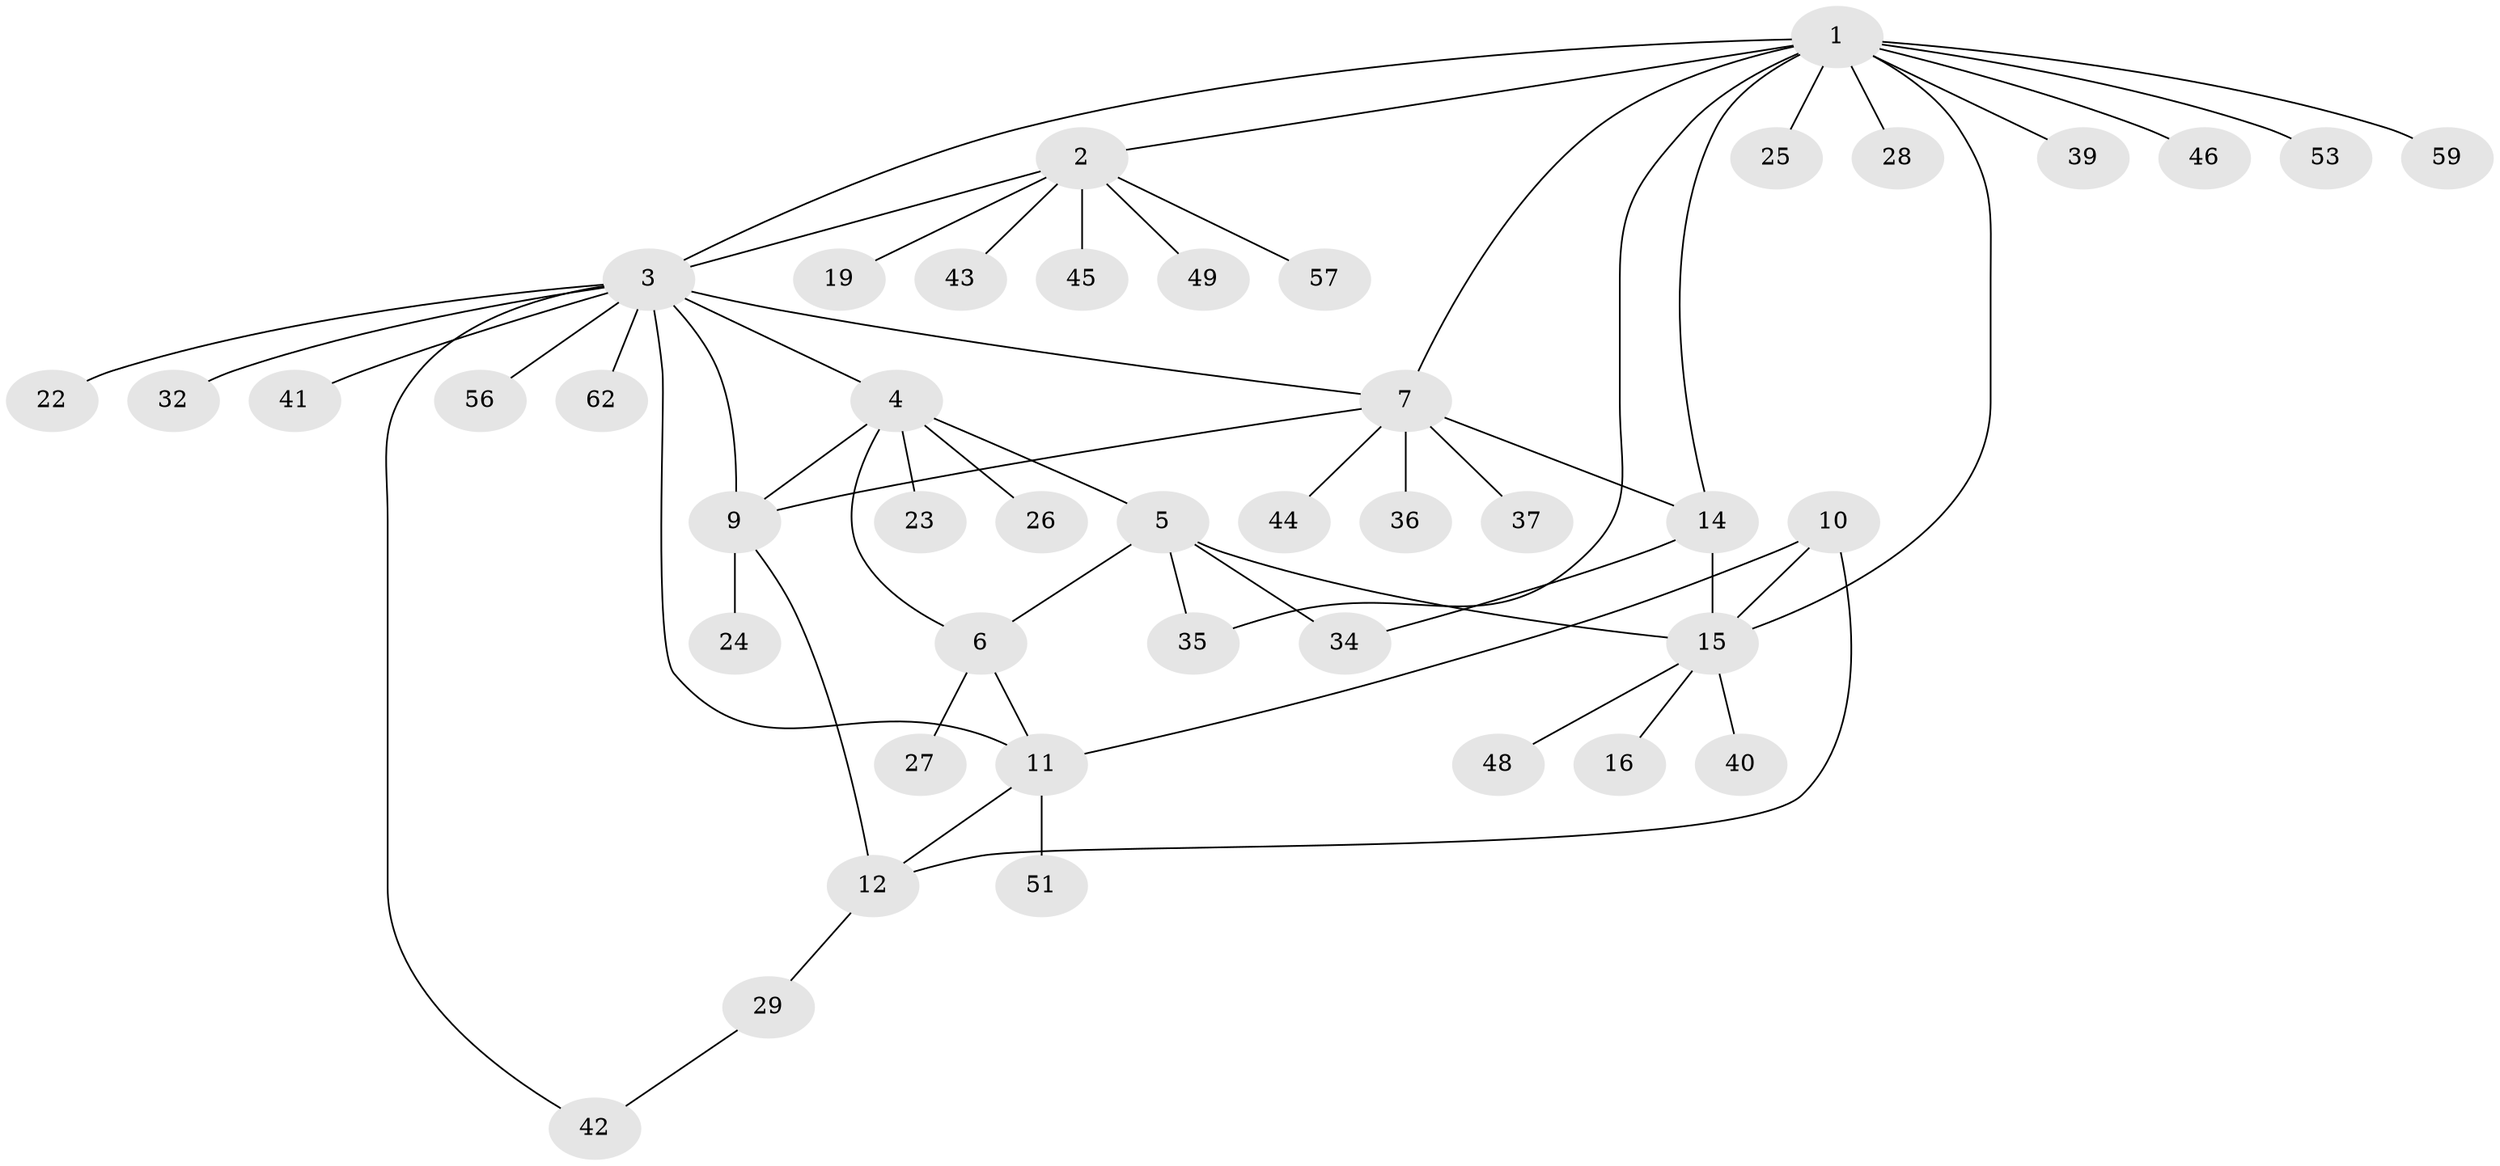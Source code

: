 // Generated by graph-tools (version 1.1) at 2025/52/02/27/25 19:52:22]
// undirected, 44 vertices, 58 edges
graph export_dot {
graph [start="1"]
  node [color=gray90,style=filled];
  1 [super="+13"];
  2 [super="+60"];
  3 [super="+8"];
  4 [super="+17"];
  5 [super="+64"];
  6 [super="+20"];
  7 [super="+33"];
  9 [super="+18"];
  10;
  11 [super="+30"];
  12 [super="+54"];
  14 [super="+50"];
  15 [super="+21"];
  16 [super="+52"];
  19;
  22;
  23;
  24;
  25 [super="+31"];
  26;
  27;
  28;
  29 [super="+38"];
  32;
  34 [super="+55"];
  35 [super="+58"];
  36;
  37 [super="+63"];
  39;
  40;
  41;
  42;
  43 [super="+61"];
  44;
  45 [super="+47"];
  46;
  48;
  49;
  51;
  53;
  56;
  57;
  59;
  62;
  1 -- 2;
  1 -- 3;
  1 -- 25;
  1 -- 28;
  1 -- 53;
  1 -- 7;
  1 -- 35;
  1 -- 14;
  1 -- 39;
  1 -- 59;
  1 -- 46;
  1 -- 15;
  2 -- 3;
  2 -- 19;
  2 -- 43;
  2 -- 45;
  2 -- 49;
  2 -- 57;
  3 -- 4;
  3 -- 11;
  3 -- 22;
  3 -- 32;
  3 -- 42;
  3 -- 56;
  3 -- 7;
  3 -- 9;
  3 -- 62;
  3 -- 41;
  4 -- 5;
  4 -- 6;
  4 -- 9;
  4 -- 23;
  4 -- 26;
  5 -- 6;
  5 -- 15;
  5 -- 34;
  5 -- 35;
  6 -- 11;
  6 -- 27;
  7 -- 9;
  7 -- 14;
  7 -- 36;
  7 -- 37;
  7 -- 44;
  9 -- 12;
  9 -- 24;
  10 -- 11;
  10 -- 12;
  10 -- 15;
  11 -- 12;
  11 -- 51;
  12 -- 29;
  14 -- 15;
  14 -- 34;
  15 -- 16;
  15 -- 40;
  15 -- 48;
  29 -- 42;
}
